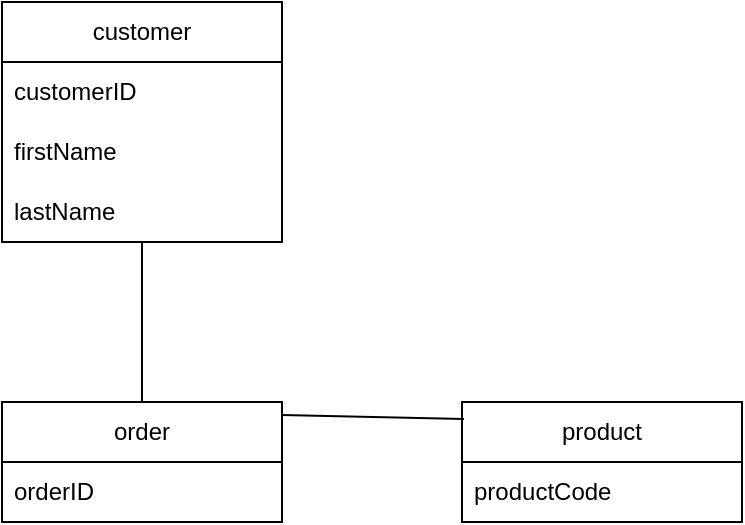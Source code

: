 <mxfile version="24.0.5" type="github">
  <diagram name="Page-1" id="cmSQNgVyRd-KucnNeivs">
    <mxGraphModel dx="1383" dy="761" grid="1" gridSize="10" guides="1" tooltips="1" connect="1" arrows="1" fold="1" page="1" pageScale="1" pageWidth="850" pageHeight="1100" math="0" shadow="0">
      <root>
        <mxCell id="0" />
        <mxCell id="1" parent="0" />
        <mxCell id="xTnZ9avWpoTluA4LlSV2-1" value="customer" style="swimlane;fontStyle=0;childLayout=stackLayout;horizontal=1;startSize=30;horizontalStack=0;resizeParent=1;resizeParentMax=0;resizeLast=0;collapsible=1;marginBottom=0;whiteSpace=wrap;html=1;" vertex="1" parent="1">
          <mxGeometry x="210" y="220" width="140" height="120" as="geometry" />
        </mxCell>
        <mxCell id="xTnZ9avWpoTluA4LlSV2-2" value="customerID" style="text;strokeColor=none;fillColor=none;align=left;verticalAlign=middle;spacingLeft=4;spacingRight=4;overflow=hidden;points=[[0,0.5],[1,0.5]];portConstraint=eastwest;rotatable=0;whiteSpace=wrap;html=1;" vertex="1" parent="xTnZ9avWpoTluA4LlSV2-1">
          <mxGeometry y="30" width="140" height="30" as="geometry" />
        </mxCell>
        <mxCell id="xTnZ9avWpoTluA4LlSV2-3" value="firstName" style="text;strokeColor=none;fillColor=none;align=left;verticalAlign=middle;spacingLeft=4;spacingRight=4;overflow=hidden;points=[[0,0.5],[1,0.5]];portConstraint=eastwest;rotatable=0;whiteSpace=wrap;html=1;" vertex="1" parent="xTnZ9avWpoTluA4LlSV2-1">
          <mxGeometry y="60" width="140" height="30" as="geometry" />
        </mxCell>
        <mxCell id="xTnZ9avWpoTluA4LlSV2-4" value="lastName" style="text;strokeColor=none;fillColor=none;align=left;verticalAlign=middle;spacingLeft=4;spacingRight=4;overflow=hidden;points=[[0,0.5],[1,0.5]];portConstraint=eastwest;rotatable=0;whiteSpace=wrap;html=1;" vertex="1" parent="xTnZ9avWpoTluA4LlSV2-1">
          <mxGeometry y="90" width="140" height="30" as="geometry" />
        </mxCell>
        <mxCell id="xTnZ9avWpoTluA4LlSV2-5" value="product" style="swimlane;fontStyle=0;childLayout=stackLayout;horizontal=1;startSize=30;horizontalStack=0;resizeParent=1;resizeParentMax=0;resizeLast=0;collapsible=1;marginBottom=0;whiteSpace=wrap;html=1;" vertex="1" parent="1">
          <mxGeometry x="440" y="420" width="140" height="60" as="geometry" />
        </mxCell>
        <mxCell id="xTnZ9avWpoTluA4LlSV2-6" value="productCode" style="text;strokeColor=none;fillColor=none;align=left;verticalAlign=middle;spacingLeft=4;spacingRight=4;overflow=hidden;points=[[0,0.5],[1,0.5]];portConstraint=eastwest;rotatable=0;whiteSpace=wrap;html=1;" vertex="1" parent="xTnZ9avWpoTluA4LlSV2-5">
          <mxGeometry y="30" width="140" height="30" as="geometry" />
        </mxCell>
        <mxCell id="xTnZ9avWpoTluA4LlSV2-9" value="order" style="swimlane;fontStyle=0;childLayout=stackLayout;horizontal=1;startSize=30;horizontalStack=0;resizeParent=1;resizeParentMax=0;resizeLast=0;collapsible=1;marginBottom=0;whiteSpace=wrap;html=1;" vertex="1" parent="1">
          <mxGeometry x="210" y="420" width="140" height="60" as="geometry" />
        </mxCell>
        <mxCell id="xTnZ9avWpoTluA4LlSV2-10" value="orderID" style="text;strokeColor=none;fillColor=none;align=left;verticalAlign=middle;spacingLeft=4;spacingRight=4;overflow=hidden;points=[[0,0.5],[1,0.5]];portConstraint=eastwest;rotatable=0;whiteSpace=wrap;html=1;" vertex="1" parent="xTnZ9avWpoTluA4LlSV2-9">
          <mxGeometry y="30" width="140" height="30" as="geometry" />
        </mxCell>
        <mxCell id="xTnZ9avWpoTluA4LlSV2-14" value="" style="endArrow=none;html=1;rounded=0;exitX=0.5;exitY=0;exitDx=0;exitDy=0;" edge="1" parent="1" source="xTnZ9avWpoTluA4LlSV2-9" target="xTnZ9avWpoTluA4LlSV2-1">
          <mxGeometry width="50" height="50" relative="1" as="geometry">
            <mxPoint x="400" y="420" as="sourcePoint" />
            <mxPoint x="410" y="250" as="targetPoint" />
            <Array as="points" />
          </mxGeometry>
        </mxCell>
        <mxCell id="xTnZ9avWpoTluA4LlSV2-15" value="" style="endArrow=none;html=1;rounded=0;exitX=1;exitY=0.108;exitDx=0;exitDy=0;exitPerimeter=0;entryX=0.007;entryY=0.142;entryDx=0;entryDy=0;entryPerimeter=0;" edge="1" parent="1" source="xTnZ9avWpoTluA4LlSV2-9" target="xTnZ9avWpoTluA4LlSV2-5">
          <mxGeometry width="50" height="50" relative="1" as="geometry">
            <mxPoint x="400" y="420" as="sourcePoint" />
            <mxPoint x="410" y="450" as="targetPoint" />
          </mxGeometry>
        </mxCell>
      </root>
    </mxGraphModel>
  </diagram>
</mxfile>
